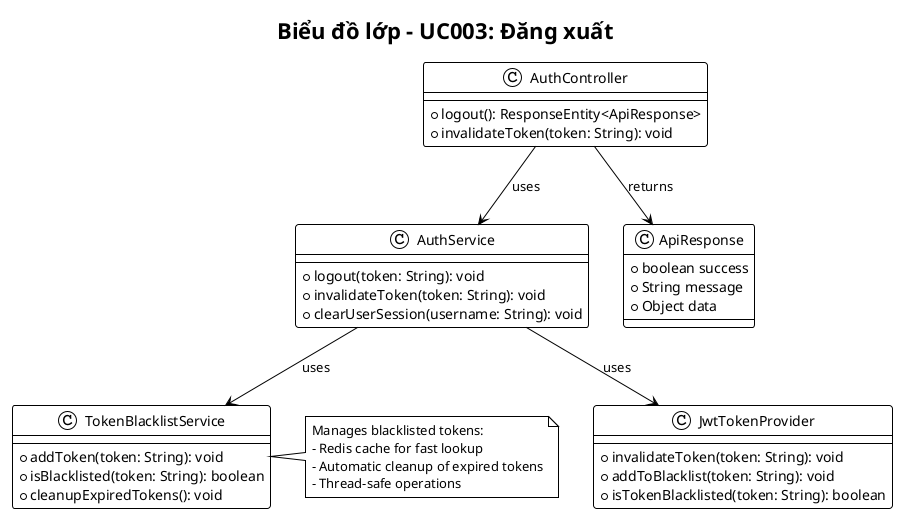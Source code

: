 @startuml UC003-Class-Diagram-Dang-Xuat
!theme plain

title Biểu đồ lớp - UC003: Đăng xuất

class AuthController {
    + logout(): ResponseEntity<ApiResponse>
    + invalidateToken(token: String): void
}

class AuthService {
    + logout(token: String): void
    + invalidateToken(token: String): void
    + clearUserSession(username: String): void
}

class JwtTokenProvider {
    + invalidateToken(token: String): void
    + addToBlacklist(token: String): void
    + isTokenBlacklisted(token: String): boolean
}

class TokenBlacklistService {
    + addToken(token: String): void
    + isBlacklisted(token: String): boolean
    + cleanupExpiredTokens(): void
}

class ApiResponse {
    + boolean success
    + String message
    + Object data
}

' Relationships
AuthController --> AuthService : uses
AuthService --> JwtTokenProvider : uses
AuthService --> TokenBlacklistService : uses
AuthController --> ApiResponse : returns

note right of TokenBlacklistService
  Manages blacklisted tokens:
  - Redis cache for fast lookup
  - Automatic cleanup of expired tokens
  - Thread-safe operations
end note

@enduml
